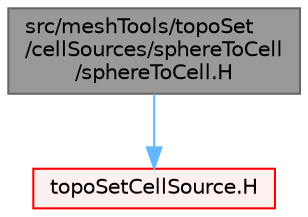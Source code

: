 digraph "src/meshTools/topoSet/cellSources/sphereToCell/sphereToCell.H"
{
 // LATEX_PDF_SIZE
  bgcolor="transparent";
  edge [fontname=Helvetica,fontsize=10,labelfontname=Helvetica,labelfontsize=10];
  node [fontname=Helvetica,fontsize=10,shape=box,height=0.2,width=0.4];
  Node1 [id="Node000001",label="src/meshTools/topoSet\l/cellSources/sphereToCell\l/sphereToCell.H",height=0.2,width=0.4,color="gray40", fillcolor="grey60", style="filled", fontcolor="black",tooltip=" "];
  Node1 -> Node2 [id="edge1_Node000001_Node000002",color="steelblue1",style="solid",tooltip=" "];
  Node2 [id="Node000002",label="topoSetCellSource.H",height=0.2,width=0.4,color="red", fillcolor="#FFF0F0", style="filled",URL="$topoSetCellSource_8H.html",tooltip=" "];
}
